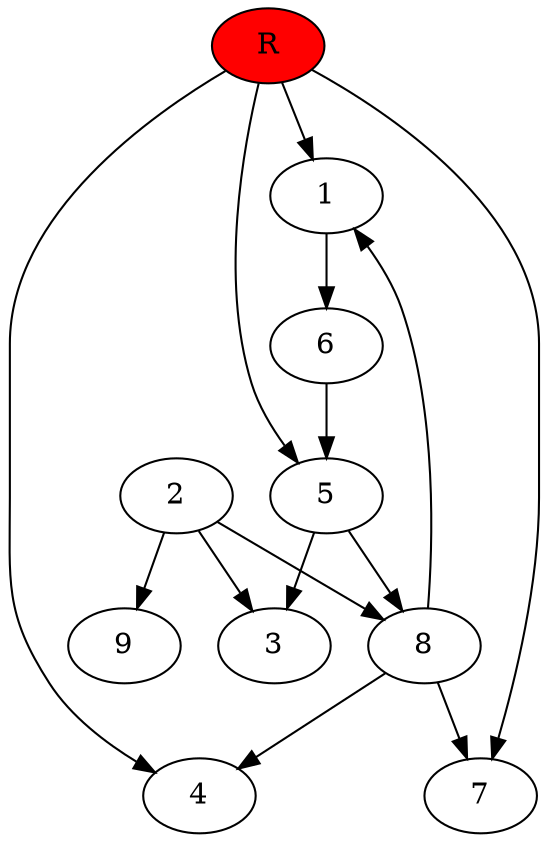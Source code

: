 digraph prb5890 {
	1
	2
	3
	4
	5
	6
	7
	8
	R [fillcolor="#ff0000" style=filled]
	1 -> 6
	2 -> 3
	2 -> 8
	2 -> 9
	5 -> 3
	5 -> 8
	6 -> 5
	8 -> 1
	8 -> 4
	8 -> 7
	R -> 1
	R -> 4
	R -> 5
	R -> 7
}

